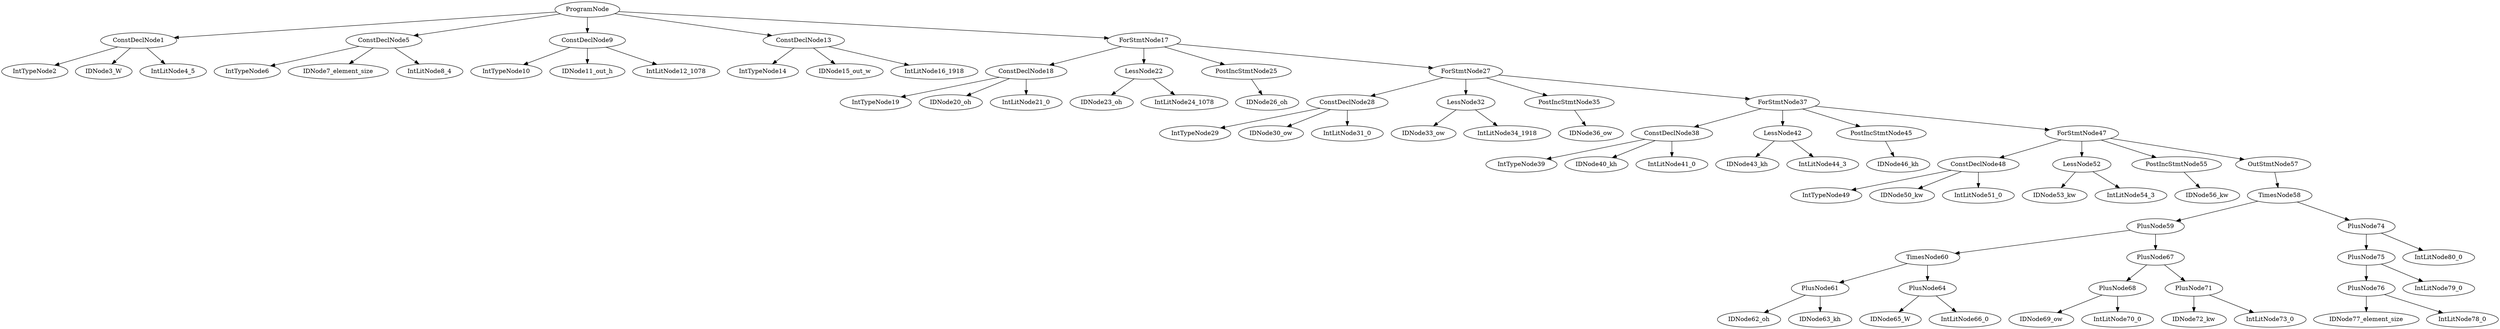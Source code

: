 digraph G {
ConstDeclNode1 -> IntTypeNode2;
ConstDeclNode1 -> IDNode3_W;
ConstDeclNode1 -> IntLitNode4_5;
ProgramNode -> ConstDeclNode1;
ConstDeclNode5 -> IntTypeNode6;
ConstDeclNode5 -> IDNode7_element_size;
ConstDeclNode5 -> IntLitNode8_4;
ProgramNode -> ConstDeclNode5;
ConstDeclNode9 -> IntTypeNode10;
ConstDeclNode9 -> IDNode11_out_h;
ConstDeclNode9 -> IntLitNode12_1078;
ProgramNode -> ConstDeclNode9;
ConstDeclNode13 -> IntTypeNode14;
ConstDeclNode13 -> IDNode15_out_w;
ConstDeclNode13 -> IntLitNode16_1918;
ProgramNode -> ConstDeclNode13;
ConstDeclNode18 -> IntTypeNode19;
ConstDeclNode18 -> IDNode20_oh;
ConstDeclNode18 -> IntLitNode21_0;
LessNode22 -> IDNode23_oh;
LessNode22 -> IntLitNode24_1078;
PostIncStmtNode25 -> IDNode26_oh;
ForStmtNode17 -> ConstDeclNode18;
ForStmtNode17 -> LessNode22;
ForStmtNode17 -> PostIncStmtNode25;
ConstDeclNode28 -> IntTypeNode29;
ConstDeclNode28 -> IDNode30_ow;
ConstDeclNode28 -> IntLitNode31_0;
LessNode32 -> IDNode33_ow;
LessNode32 -> IntLitNode34_1918;
PostIncStmtNode35 -> IDNode36_ow;
ForStmtNode27 -> ConstDeclNode28;
ForStmtNode27 -> LessNode32;
ForStmtNode27 -> PostIncStmtNode35;
ConstDeclNode38 -> IntTypeNode39;
ConstDeclNode38 -> IDNode40_kh;
ConstDeclNode38 -> IntLitNode41_0;
LessNode42 -> IDNode43_kh;
LessNode42 -> IntLitNode44_3;
PostIncStmtNode45 -> IDNode46_kh;
ForStmtNode37 -> ConstDeclNode38;
ForStmtNode37 -> LessNode42;
ForStmtNode37 -> PostIncStmtNode45;
ConstDeclNode48 -> IntTypeNode49;
ConstDeclNode48 -> IDNode50_kw;
ConstDeclNode48 -> IntLitNode51_0;
LessNode52 -> IDNode53_kw;
LessNode52 -> IntLitNode54_3;
PostIncStmtNode55 -> IDNode56_kw;
ForStmtNode47 -> ConstDeclNode48;
ForStmtNode47 -> LessNode52;
ForStmtNode47 -> PostIncStmtNode55;
PlusNode61 -> IDNode62_oh;
PlusNode61 -> IDNode63_kh;
PlusNode64 -> IDNode65_W;
PlusNode64 -> IntLitNode66_0;
TimesNode60 -> PlusNode61;
TimesNode60 -> PlusNode64;
PlusNode68 -> IDNode69_ow;
PlusNode68 -> IntLitNode70_0;
PlusNode71 -> IDNode72_kw;
PlusNode71 -> IntLitNode73_0;
PlusNode67 -> PlusNode68;
PlusNode67 -> PlusNode71;
PlusNode59 -> TimesNode60;
PlusNode59 -> PlusNode67;
PlusNode76 -> IDNode77_element_size;
PlusNode76 -> IntLitNode78_0;
PlusNode75 -> PlusNode76;
PlusNode75 -> IntLitNode79_0;
PlusNode74 -> PlusNode75;
PlusNode74 -> IntLitNode80_0;
TimesNode58 -> PlusNode59;
TimesNode58 -> PlusNode74;
OutStmtNode57 -> TimesNode58;
ForStmtNode47 -> OutStmtNode57;
ForStmtNode37 -> ForStmtNode47;
ForStmtNode27 -> ForStmtNode37;
ForStmtNode17 -> ForStmtNode27;
ProgramNode -> ForStmtNode17;
}
